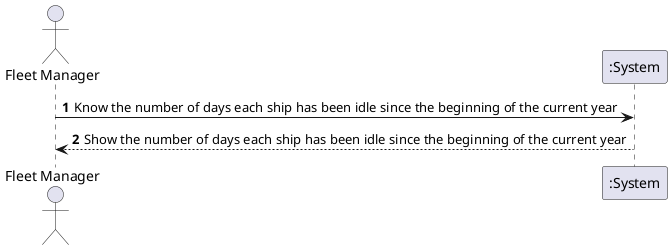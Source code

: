 @startuml
autonumber
'hide footbox
actor "Fleet Manager" as ADM

participant ":System" as Sys

ADM -> Sys : Know the number of days each ship has been idle since the beginning of the current year
Sys --> ADM : Show the number of days each ship has been idle since the beginning of the current year

@enduml
